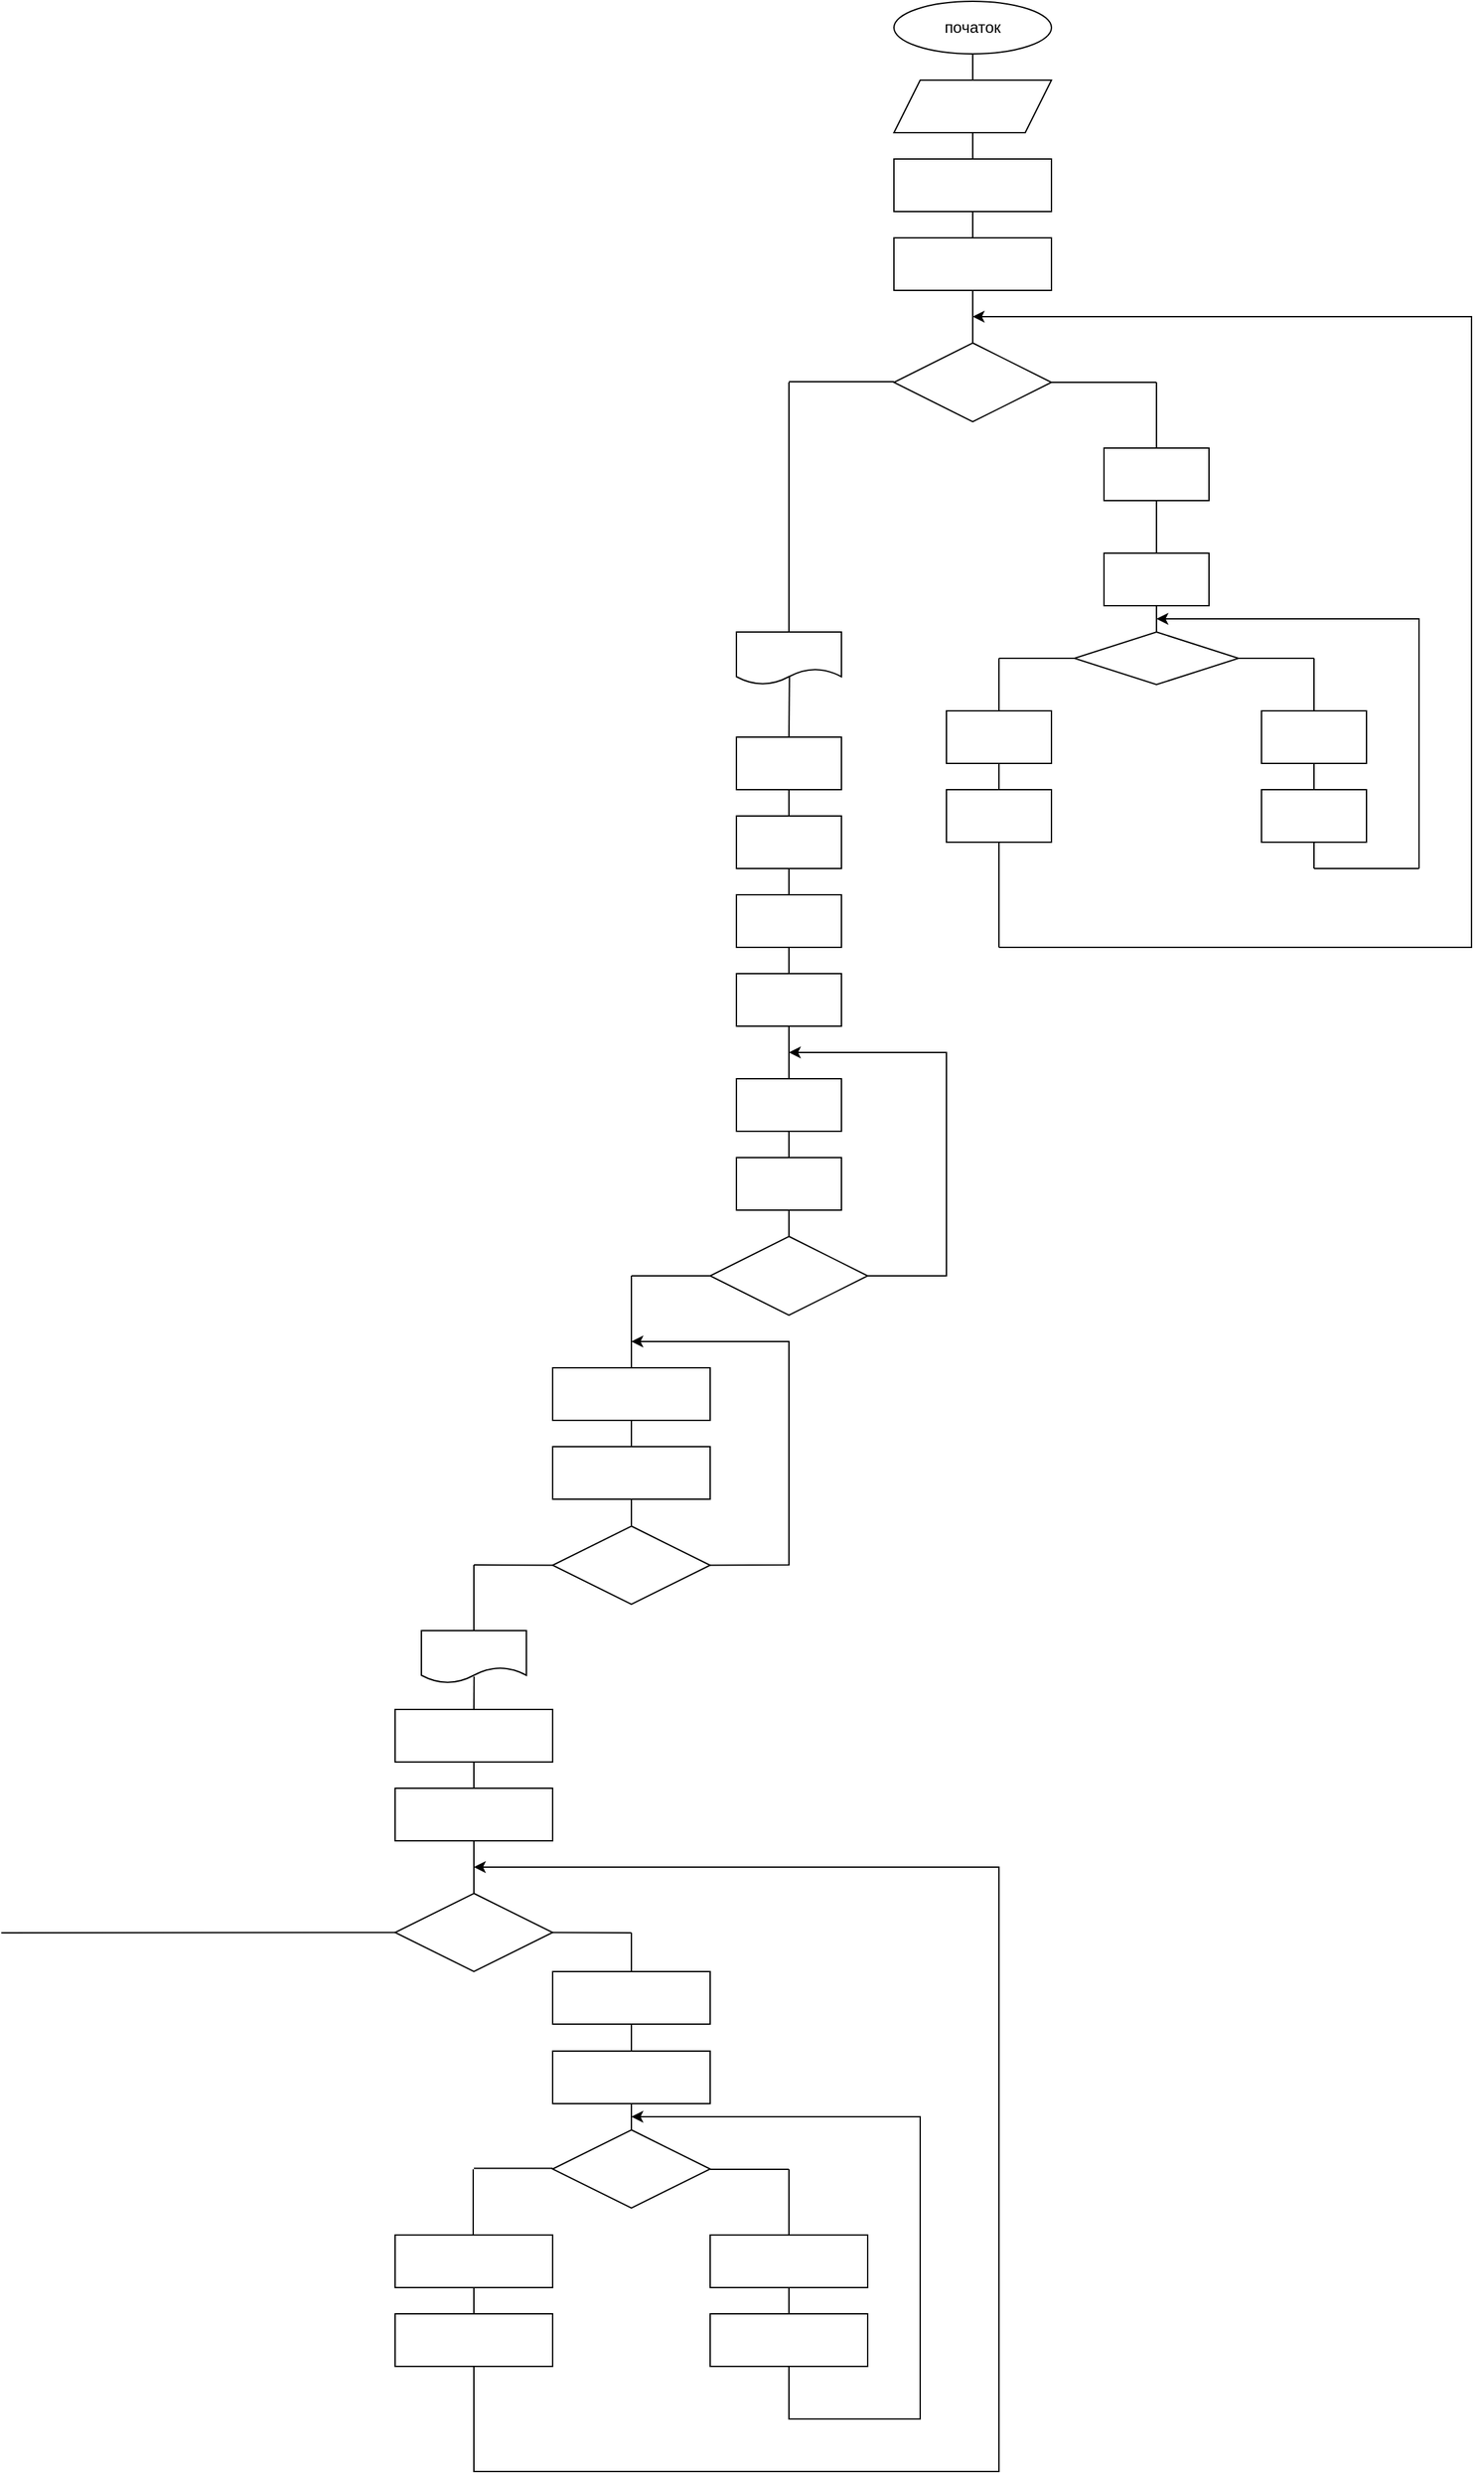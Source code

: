 <mxfile version="28.2.7">
  <diagram name="Сторінка-1" id="v0UHBk3bguWU-5nXkm_I">
    <mxGraphModel dx="1653" dy="592" grid="1" gridSize="10" guides="1" tooltips="1" connect="1" arrows="1" fold="1" page="1" pageScale="1" pageWidth="1169" pageHeight="827" math="0" shadow="0">
      <root>
        <mxCell id="0" />
        <mxCell id="1" parent="0" />
        <mxCell id="T213ykVr_eoomQG6XMBW-1" value="початок" style="ellipse;whiteSpace=wrap;html=1;" vertex="1" parent="1">
          <mxGeometry x="280" y="40" width="120" height="40" as="geometry" />
        </mxCell>
        <mxCell id="T213ykVr_eoomQG6XMBW-2" value="" style="endArrow=none;html=1;rounded=0;entryX=0.5;entryY=1;entryDx=0;entryDy=0;" edge="1" parent="1" target="T213ykVr_eoomQG6XMBW-1">
          <mxGeometry width="50" height="50" relative="1" as="geometry">
            <mxPoint x="340" y="100" as="sourcePoint" />
            <mxPoint x="350" y="270" as="targetPoint" />
          </mxGeometry>
        </mxCell>
        <mxCell id="T213ykVr_eoomQG6XMBW-3" value="" style="shape=parallelogram;perimeter=parallelogramPerimeter;whiteSpace=wrap;html=1;fixedSize=1;" vertex="1" parent="1">
          <mxGeometry x="280" y="100" width="120" height="40" as="geometry" />
        </mxCell>
        <mxCell id="T213ykVr_eoomQG6XMBW-4" value="" style="endArrow=none;html=1;rounded=0;entryX=0.5;entryY=1;entryDx=0;entryDy=0;" edge="1" parent="1" target="T213ykVr_eoomQG6XMBW-3">
          <mxGeometry width="50" height="50" relative="1" as="geometry">
            <mxPoint x="340" y="160" as="sourcePoint" />
            <mxPoint x="350" y="270" as="targetPoint" />
          </mxGeometry>
        </mxCell>
        <mxCell id="T213ykVr_eoomQG6XMBW-5" value="" style="rounded=0;whiteSpace=wrap;html=1;" vertex="1" parent="1">
          <mxGeometry x="280" y="160" width="120" height="40" as="geometry" />
        </mxCell>
        <mxCell id="T213ykVr_eoomQG6XMBW-6" value="" style="endArrow=none;html=1;rounded=0;entryX=0.5;entryY=1;entryDx=0;entryDy=0;" edge="1" parent="1" target="T213ykVr_eoomQG6XMBW-5">
          <mxGeometry width="50" height="50" relative="1" as="geometry">
            <mxPoint x="340" y="220" as="sourcePoint" />
            <mxPoint x="350" y="270" as="targetPoint" />
          </mxGeometry>
        </mxCell>
        <mxCell id="T213ykVr_eoomQG6XMBW-7" value="" style="rounded=0;whiteSpace=wrap;html=1;" vertex="1" parent="1">
          <mxGeometry x="280" y="220" width="120" height="40" as="geometry" />
        </mxCell>
        <mxCell id="T213ykVr_eoomQG6XMBW-8" value="" style="endArrow=none;html=1;rounded=0;entryX=0.5;entryY=1;entryDx=0;entryDy=0;" edge="1" parent="1" target="T213ykVr_eoomQG6XMBW-7">
          <mxGeometry width="50" height="50" relative="1" as="geometry">
            <mxPoint x="340" y="300" as="sourcePoint" />
            <mxPoint x="350" y="270" as="targetPoint" />
          </mxGeometry>
        </mxCell>
        <mxCell id="T213ykVr_eoomQG6XMBW-9" value="" style="rhombus;whiteSpace=wrap;html=1;" vertex="1" parent="1">
          <mxGeometry x="280" y="300" width="120" height="60" as="geometry" />
        </mxCell>
        <mxCell id="T213ykVr_eoomQG6XMBW-10" value="" style="endArrow=none;html=1;rounded=0;exitX=1;exitY=0.5;exitDx=0;exitDy=0;" edge="1" parent="1" source="T213ykVr_eoomQG6XMBW-9">
          <mxGeometry width="50" height="50" relative="1" as="geometry">
            <mxPoint x="420" y="320" as="sourcePoint" />
            <mxPoint x="480" y="330" as="targetPoint" />
          </mxGeometry>
        </mxCell>
        <mxCell id="T213ykVr_eoomQG6XMBW-11" value="" style="endArrow=none;html=1;rounded=0;" edge="1" parent="1">
          <mxGeometry width="50" height="50" relative="1" as="geometry">
            <mxPoint x="480" y="380" as="sourcePoint" />
            <mxPoint x="480" y="330" as="targetPoint" />
          </mxGeometry>
        </mxCell>
        <mxCell id="T213ykVr_eoomQG6XMBW-12" value="" style="rounded=0;whiteSpace=wrap;html=1;" vertex="1" parent="1">
          <mxGeometry x="440" y="380" width="80" height="40" as="geometry" />
        </mxCell>
        <mxCell id="T213ykVr_eoomQG6XMBW-13" value="" style="endArrow=none;html=1;rounded=0;entryX=0.5;entryY=1;entryDx=0;entryDy=0;" edge="1" parent="1" target="T213ykVr_eoomQG6XMBW-12">
          <mxGeometry width="50" height="50" relative="1" as="geometry">
            <mxPoint x="480" y="460" as="sourcePoint" />
            <mxPoint x="470" y="300" as="targetPoint" />
          </mxGeometry>
        </mxCell>
        <mxCell id="T213ykVr_eoomQG6XMBW-14" value="" style="rounded=0;whiteSpace=wrap;html=1;" vertex="1" parent="1">
          <mxGeometry x="440" y="460" width="80" height="40" as="geometry" />
        </mxCell>
        <mxCell id="T213ykVr_eoomQG6XMBW-15" value="" style="endArrow=none;html=1;rounded=0;entryX=0.5;entryY=1;entryDx=0;entryDy=0;" edge="1" parent="1" target="T213ykVr_eoomQG6XMBW-14">
          <mxGeometry width="50" height="50" relative="1" as="geometry">
            <mxPoint x="480" y="520" as="sourcePoint" />
            <mxPoint x="470" y="350" as="targetPoint" />
          </mxGeometry>
        </mxCell>
        <mxCell id="T213ykVr_eoomQG6XMBW-16" value="" style="rhombus;whiteSpace=wrap;html=1;" vertex="1" parent="1">
          <mxGeometry x="417.5" y="520" width="125" height="40" as="geometry" />
        </mxCell>
        <mxCell id="T213ykVr_eoomQG6XMBW-17" value="" style="endArrow=none;html=1;rounded=0;exitX=1;exitY=0.5;exitDx=0;exitDy=0;" edge="1" parent="1" source="T213ykVr_eoomQG6XMBW-16">
          <mxGeometry width="50" height="50" relative="1" as="geometry">
            <mxPoint x="420" y="400" as="sourcePoint" />
            <mxPoint x="600" y="540" as="targetPoint" />
          </mxGeometry>
        </mxCell>
        <mxCell id="T213ykVr_eoomQG6XMBW-18" value="" style="endArrow=none;html=1;rounded=0;" edge="1" parent="1">
          <mxGeometry width="50" height="50" relative="1" as="geometry">
            <mxPoint x="600" y="580" as="sourcePoint" />
            <mxPoint x="600" y="540" as="targetPoint" />
          </mxGeometry>
        </mxCell>
        <mxCell id="T213ykVr_eoomQG6XMBW-19" value="" style="rounded=0;whiteSpace=wrap;html=1;" vertex="1" parent="1">
          <mxGeometry x="560" y="580" width="80" height="40" as="geometry" />
        </mxCell>
        <mxCell id="T213ykVr_eoomQG6XMBW-20" value="" style="endArrow=none;html=1;rounded=0;exitX=0.5;exitY=1;exitDx=0;exitDy=0;" edge="1" parent="1" source="T213ykVr_eoomQG6XMBW-19">
          <mxGeometry width="50" height="50" relative="1" as="geometry">
            <mxPoint x="420" y="420" as="sourcePoint" />
            <mxPoint x="600" y="641.6" as="targetPoint" />
          </mxGeometry>
        </mxCell>
        <mxCell id="T213ykVr_eoomQG6XMBW-21" value="" style="rounded=0;whiteSpace=wrap;html=1;" vertex="1" parent="1">
          <mxGeometry x="560" y="640" width="80" height="40" as="geometry" />
        </mxCell>
        <mxCell id="T213ykVr_eoomQG6XMBW-22" value="" style="endArrow=none;html=1;rounded=0;exitX=0.5;exitY=1;exitDx=0;exitDy=0;" edge="1" parent="1" source="T213ykVr_eoomQG6XMBW-21">
          <mxGeometry width="50" height="50" relative="1" as="geometry">
            <mxPoint x="420" y="520" as="sourcePoint" />
            <mxPoint x="600" y="700" as="targetPoint" />
          </mxGeometry>
        </mxCell>
        <mxCell id="T213ykVr_eoomQG6XMBW-23" value="" style="endArrow=none;html=1;rounded=0;" edge="1" parent="1">
          <mxGeometry width="50" height="50" relative="1" as="geometry">
            <mxPoint x="600" y="700" as="sourcePoint" />
            <mxPoint x="680" y="700" as="targetPoint" />
          </mxGeometry>
        </mxCell>
        <mxCell id="T213ykVr_eoomQG6XMBW-24" value="" style="endArrow=classic;html=1;rounded=0;" edge="1" parent="1">
          <mxGeometry width="50" height="50" relative="1" as="geometry">
            <mxPoint x="680" y="700" as="sourcePoint" />
            <mxPoint x="480" y="510" as="targetPoint" />
            <Array as="points">
              <mxPoint x="680" y="510" />
            </Array>
          </mxGeometry>
        </mxCell>
        <mxCell id="T213ykVr_eoomQG6XMBW-25" value="" style="endArrow=none;html=1;rounded=0;entryX=0;entryY=0.5;entryDx=0;entryDy=0;" edge="1" parent="1" target="T213ykVr_eoomQG6XMBW-16">
          <mxGeometry width="50" height="50" relative="1" as="geometry">
            <mxPoint x="360" y="540" as="sourcePoint" />
            <mxPoint x="400" y="500" as="targetPoint" />
          </mxGeometry>
        </mxCell>
        <mxCell id="T213ykVr_eoomQG6XMBW-26" value="" style="endArrow=none;html=1;rounded=0;" edge="1" parent="1">
          <mxGeometry width="50" height="50" relative="1" as="geometry">
            <mxPoint x="360" y="540" as="sourcePoint" />
            <mxPoint x="360" y="580" as="targetPoint" />
          </mxGeometry>
        </mxCell>
        <mxCell id="T213ykVr_eoomQG6XMBW-27" value="" style="rounded=0;whiteSpace=wrap;html=1;" vertex="1" parent="1">
          <mxGeometry x="320" y="580" width="80" height="40" as="geometry" />
        </mxCell>
        <mxCell id="T213ykVr_eoomQG6XMBW-28" value="" style="endArrow=none;html=1;rounded=0;exitX=0.5;exitY=1;exitDx=0;exitDy=0;" edge="1" parent="1" source="T213ykVr_eoomQG6XMBW-27">
          <mxGeometry width="50" height="50" relative="1" as="geometry">
            <mxPoint x="380" y="550" as="sourcePoint" />
            <mxPoint x="360" y="640" as="targetPoint" />
          </mxGeometry>
        </mxCell>
        <mxCell id="T213ykVr_eoomQG6XMBW-29" value="" style="rounded=0;whiteSpace=wrap;html=1;" vertex="1" parent="1">
          <mxGeometry x="320" y="640" width="80" height="40" as="geometry" />
        </mxCell>
        <mxCell id="T213ykVr_eoomQG6XMBW-30" value="" style="endArrow=none;html=1;rounded=0;exitX=0.5;exitY=1;exitDx=0;exitDy=0;" edge="1" parent="1" source="T213ykVr_eoomQG6XMBW-29">
          <mxGeometry width="50" height="50" relative="1" as="geometry">
            <mxPoint x="380" y="590" as="sourcePoint" />
            <mxPoint x="360" y="760" as="targetPoint" />
          </mxGeometry>
        </mxCell>
        <mxCell id="T213ykVr_eoomQG6XMBW-31" value="" style="endArrow=classic;html=1;rounded=0;" edge="1" parent="1">
          <mxGeometry width="50" height="50" relative="1" as="geometry">
            <mxPoint x="360" y="760" as="sourcePoint" />
            <mxPoint x="340" y="280" as="targetPoint" />
            <Array as="points">
              <mxPoint x="720" y="760" />
              <mxPoint x="720" y="280" />
            </Array>
          </mxGeometry>
        </mxCell>
        <mxCell id="T213ykVr_eoomQG6XMBW-32" value="" style="endArrow=none;html=1;rounded=0;exitX=1;exitY=0.5;exitDx=0;exitDy=0;" edge="1" parent="1">
          <mxGeometry width="50" height="50" relative="1" as="geometry">
            <mxPoint x="200" y="329.5" as="sourcePoint" />
            <mxPoint x="280" y="329.5" as="targetPoint" />
          </mxGeometry>
        </mxCell>
        <mxCell id="T213ykVr_eoomQG6XMBW-33" value="" style="endArrow=none;html=1;rounded=0;" edge="1" parent="1">
          <mxGeometry width="50" height="50" relative="1" as="geometry">
            <mxPoint x="200" y="520" as="sourcePoint" />
            <mxPoint x="200" y="330" as="targetPoint" />
          </mxGeometry>
        </mxCell>
        <mxCell id="T213ykVr_eoomQG6XMBW-34" value="" style="shape=document;whiteSpace=wrap;html=1;boundedLbl=1;" vertex="1" parent="1">
          <mxGeometry x="160" y="520" width="80" height="40" as="geometry" />
        </mxCell>
        <mxCell id="T213ykVr_eoomQG6XMBW-35" value="" style="endArrow=none;html=1;rounded=0;entryX=0.505;entryY=0.848;entryDx=0;entryDy=0;entryPerimeter=0;" edge="1" parent="1" target="T213ykVr_eoomQG6XMBW-34">
          <mxGeometry width="50" height="50" relative="1" as="geometry">
            <mxPoint x="200" y="600" as="sourcePoint" />
            <mxPoint x="320" y="540" as="targetPoint" />
          </mxGeometry>
        </mxCell>
        <mxCell id="T213ykVr_eoomQG6XMBW-36" value="" style="rounded=0;whiteSpace=wrap;html=1;" vertex="1" parent="1">
          <mxGeometry x="160" y="600" width="80" height="40" as="geometry" />
        </mxCell>
        <mxCell id="T213ykVr_eoomQG6XMBW-37" value="" style="endArrow=none;html=1;rounded=0;exitX=0.5;exitY=1;exitDx=0;exitDy=0;" edge="1" parent="1" source="T213ykVr_eoomQG6XMBW-36">
          <mxGeometry width="50" height="50" relative="1" as="geometry">
            <mxPoint x="240" y="590" as="sourcePoint" />
            <mxPoint x="200" y="660" as="targetPoint" />
          </mxGeometry>
        </mxCell>
        <mxCell id="T213ykVr_eoomQG6XMBW-38" value="" style="rounded=0;whiteSpace=wrap;html=1;" vertex="1" parent="1">
          <mxGeometry x="160" y="660" width="80" height="40" as="geometry" />
        </mxCell>
        <mxCell id="T213ykVr_eoomQG6XMBW-39" value="" style="endArrow=none;html=1;rounded=0;exitX=0.5;exitY=1;exitDx=0;exitDy=0;" edge="1" parent="1" source="T213ykVr_eoomQG6XMBW-38">
          <mxGeometry width="50" height="50" relative="1" as="geometry">
            <mxPoint x="240" y="590" as="sourcePoint" />
            <mxPoint x="200" y="720" as="targetPoint" />
          </mxGeometry>
        </mxCell>
        <mxCell id="T213ykVr_eoomQG6XMBW-40" value="" style="rounded=0;whiteSpace=wrap;html=1;" vertex="1" parent="1">
          <mxGeometry x="160" y="720" width="80" height="40" as="geometry" />
        </mxCell>
        <mxCell id="T213ykVr_eoomQG6XMBW-41" value="" style="endArrow=none;html=1;rounded=0;exitX=0.5;exitY=1;exitDx=0;exitDy=0;" edge="1" parent="1" source="T213ykVr_eoomQG6XMBW-40">
          <mxGeometry width="50" height="50" relative="1" as="geometry">
            <mxPoint x="240" y="620" as="sourcePoint" />
            <mxPoint x="200" y="780" as="targetPoint" />
          </mxGeometry>
        </mxCell>
        <mxCell id="T213ykVr_eoomQG6XMBW-42" value="" style="rounded=0;whiteSpace=wrap;html=1;" vertex="1" parent="1">
          <mxGeometry x="160" y="780" width="80" height="40" as="geometry" />
        </mxCell>
        <mxCell id="T213ykVr_eoomQG6XMBW-43" value="" style="endArrow=none;html=1;rounded=0;exitX=0.5;exitY=1;exitDx=0;exitDy=0;" edge="1" parent="1" source="T213ykVr_eoomQG6XMBW-42">
          <mxGeometry width="50" height="50" relative="1" as="geometry">
            <mxPoint x="240" y="740" as="sourcePoint" />
            <mxPoint x="200" y="860" as="targetPoint" />
          </mxGeometry>
        </mxCell>
        <mxCell id="T213ykVr_eoomQG6XMBW-44" value="" style="rounded=0;whiteSpace=wrap;html=1;" vertex="1" parent="1">
          <mxGeometry x="160" y="860" width="80" height="40" as="geometry" />
        </mxCell>
        <mxCell id="T213ykVr_eoomQG6XMBW-45" value="" style="endArrow=none;html=1;rounded=0;exitX=0.5;exitY=1;exitDx=0;exitDy=0;" edge="1" parent="1" source="T213ykVr_eoomQG6XMBW-44">
          <mxGeometry width="50" height="50" relative="1" as="geometry">
            <mxPoint x="240" y="810" as="sourcePoint" />
            <mxPoint x="200" y="920" as="targetPoint" />
          </mxGeometry>
        </mxCell>
        <mxCell id="T213ykVr_eoomQG6XMBW-46" value="" style="rounded=0;whiteSpace=wrap;html=1;" vertex="1" parent="1">
          <mxGeometry x="160" y="920" width="80" height="40" as="geometry" />
        </mxCell>
        <mxCell id="T213ykVr_eoomQG6XMBW-47" value="" style="rhombus;whiteSpace=wrap;html=1;" vertex="1" parent="1">
          <mxGeometry x="140" y="980" width="120" height="60" as="geometry" />
        </mxCell>
        <mxCell id="T213ykVr_eoomQG6XMBW-48" value="" style="endArrow=none;html=1;rounded=0;exitX=0.5;exitY=1;exitDx=0;exitDy=0;entryX=0.5;entryY=0;entryDx=0;entryDy=0;" edge="1" parent="1" source="T213ykVr_eoomQG6XMBW-46" target="T213ykVr_eoomQG6XMBW-47">
          <mxGeometry width="50" height="50" relative="1" as="geometry">
            <mxPoint x="240" y="880" as="sourcePoint" />
            <mxPoint x="290" y="830" as="targetPoint" />
          </mxGeometry>
        </mxCell>
        <mxCell id="T213ykVr_eoomQG6XMBW-49" value="" style="endArrow=classic;html=1;rounded=0;exitX=1;exitY=0.5;exitDx=0;exitDy=0;" edge="1" parent="1" source="T213ykVr_eoomQG6XMBW-47">
          <mxGeometry width="50" height="50" relative="1" as="geometry">
            <mxPoint x="240" y="880" as="sourcePoint" />
            <mxPoint x="200" y="840" as="targetPoint" />
            <Array as="points">
              <mxPoint x="320" y="1010" />
              <mxPoint x="320" y="840" />
            </Array>
          </mxGeometry>
        </mxCell>
        <mxCell id="T213ykVr_eoomQG6XMBW-50" value="" style="endArrow=none;html=1;rounded=0;exitX=0;exitY=0.5;exitDx=0;exitDy=0;" edge="1" parent="1" source="T213ykVr_eoomQG6XMBW-47">
          <mxGeometry width="50" height="50" relative="1" as="geometry">
            <mxPoint x="240" y="880" as="sourcePoint" />
            <mxPoint x="80" y="1010" as="targetPoint" />
          </mxGeometry>
        </mxCell>
        <mxCell id="T213ykVr_eoomQG6XMBW-51" value="" style="endArrow=none;html=1;rounded=0;" edge="1" parent="1">
          <mxGeometry width="50" height="50" relative="1" as="geometry">
            <mxPoint x="80" y="1010" as="sourcePoint" />
            <mxPoint x="80" y="1080" as="targetPoint" />
          </mxGeometry>
        </mxCell>
        <mxCell id="T213ykVr_eoomQG6XMBW-52" value="" style="rounded=0;whiteSpace=wrap;html=1;" vertex="1" parent="1">
          <mxGeometry x="20" y="1080" width="120" height="40" as="geometry" />
        </mxCell>
        <mxCell id="T213ykVr_eoomQG6XMBW-53" value="" style="endArrow=none;html=1;rounded=0;exitX=0.5;exitY=1;exitDx=0;exitDy=0;" edge="1" parent="1" source="T213ykVr_eoomQG6XMBW-52">
          <mxGeometry width="50" height="50" relative="1" as="geometry">
            <mxPoint x="160" y="1100" as="sourcePoint" />
            <mxPoint x="80" y="1140" as="targetPoint" />
          </mxGeometry>
        </mxCell>
        <mxCell id="T213ykVr_eoomQG6XMBW-54" value="" style="rounded=0;whiteSpace=wrap;html=1;" vertex="1" parent="1">
          <mxGeometry x="20" y="1140" width="120" height="40" as="geometry" />
        </mxCell>
        <mxCell id="T213ykVr_eoomQG6XMBW-55" value="" style="endArrow=none;html=1;rounded=0;exitX=0.5;exitY=1;exitDx=0;exitDy=0;" edge="1" parent="1" source="T213ykVr_eoomQG6XMBW-54">
          <mxGeometry width="50" height="50" relative="1" as="geometry">
            <mxPoint x="160" y="1100" as="sourcePoint" />
            <mxPoint x="80" y="1200" as="targetPoint" />
          </mxGeometry>
        </mxCell>
        <mxCell id="T213ykVr_eoomQG6XMBW-56" value="" style="rhombus;whiteSpace=wrap;html=1;" vertex="1" parent="1">
          <mxGeometry x="20" y="1200.5" width="120" height="59.5" as="geometry" />
        </mxCell>
        <mxCell id="T213ykVr_eoomQG6XMBW-57" value="" style="endArrow=classic;html=1;rounded=0;exitX=1;exitY=0.5;exitDx=0;exitDy=0;" edge="1" parent="1" source="T213ykVr_eoomQG6XMBW-56">
          <mxGeometry width="50" height="50" relative="1" as="geometry">
            <mxPoint x="160" y="1170" as="sourcePoint" />
            <mxPoint x="80" y="1060" as="targetPoint" />
            <Array as="points">
              <mxPoint x="200" y="1230" />
              <mxPoint x="200" y="1060" />
            </Array>
          </mxGeometry>
        </mxCell>
        <mxCell id="T213ykVr_eoomQG6XMBW-60" value="" style="endArrow=none;html=1;rounded=0;exitX=0;exitY=0.5;exitDx=0;exitDy=0;" edge="1" parent="1" source="T213ykVr_eoomQG6XMBW-56">
          <mxGeometry width="50" height="50" relative="1" as="geometry">
            <mxPoint x="40" y="1240" as="sourcePoint" />
            <mxPoint x="-40" y="1230" as="targetPoint" />
          </mxGeometry>
        </mxCell>
        <mxCell id="T213ykVr_eoomQG6XMBW-61" value="" style="endArrow=none;html=1;rounded=0;" edge="1" parent="1">
          <mxGeometry width="50" height="50" relative="1" as="geometry">
            <mxPoint x="-40" y="1280" as="sourcePoint" />
            <mxPoint x="-40" y="1230" as="targetPoint" />
          </mxGeometry>
        </mxCell>
        <mxCell id="T213ykVr_eoomQG6XMBW-62" value="" style="shape=document;whiteSpace=wrap;html=1;boundedLbl=1;" vertex="1" parent="1">
          <mxGeometry x="-80" y="1280" width="80" height="40" as="geometry" />
        </mxCell>
        <mxCell id="T213ykVr_eoomQG6XMBW-63" value="" style="endArrow=none;html=1;rounded=0;entryX=0.502;entryY=0.875;entryDx=0;entryDy=0;entryPerimeter=0;" edge="1" parent="1" target="T213ykVr_eoomQG6XMBW-62">
          <mxGeometry width="50" height="50" relative="1" as="geometry">
            <mxPoint x="-40" y="1340" as="sourcePoint" />
            <mxPoint x="-40.17" y="1320" as="targetPoint" />
            <Array as="points">
              <mxPoint x="-40" y="1340" />
            </Array>
          </mxGeometry>
        </mxCell>
        <mxCell id="T213ykVr_eoomQG6XMBW-64" value="" style="rounded=0;whiteSpace=wrap;html=1;" vertex="1" parent="1">
          <mxGeometry x="-100" y="1340" width="120" height="40" as="geometry" />
        </mxCell>
        <mxCell id="T213ykVr_eoomQG6XMBW-65" value="" style="endArrow=none;html=1;rounded=0;exitX=0.5;exitY=1;exitDx=0;exitDy=0;" edge="1" parent="1" source="T213ykVr_eoomQG6XMBW-64">
          <mxGeometry width="50" height="50" relative="1" as="geometry">
            <mxPoint x="10" y="1290" as="sourcePoint" />
            <mxPoint x="-40" y="1400" as="targetPoint" />
          </mxGeometry>
        </mxCell>
        <mxCell id="T213ykVr_eoomQG6XMBW-66" value="" style="rounded=0;whiteSpace=wrap;html=1;" vertex="1" parent="1">
          <mxGeometry x="-100" y="1400" width="120" height="40" as="geometry" />
        </mxCell>
        <mxCell id="T213ykVr_eoomQG6XMBW-67" value="" style="endArrow=none;html=1;rounded=0;exitX=0.5;exitY=1;exitDx=0;exitDy=0;" edge="1" parent="1" source="T213ykVr_eoomQG6XMBW-66">
          <mxGeometry width="50" height="50" relative="1" as="geometry">
            <mxPoint x="10" y="1310" as="sourcePoint" />
            <mxPoint x="-40" y="1480" as="targetPoint" />
          </mxGeometry>
        </mxCell>
        <mxCell id="T213ykVr_eoomQG6XMBW-68" value="" style="rhombus;whiteSpace=wrap;html=1;" vertex="1" parent="1">
          <mxGeometry x="-100" y="1480" width="120" height="59.5" as="geometry" />
        </mxCell>
        <mxCell id="T213ykVr_eoomQG6XMBW-69" value="" style="endArrow=none;html=1;rounded=0;exitX=1;exitY=0.5;exitDx=0;exitDy=0;" edge="1" parent="1" source="T213ykVr_eoomQG6XMBW-68">
          <mxGeometry width="50" height="50" relative="1" as="geometry">
            <mxPoint x="10" y="1440" as="sourcePoint" />
            <mxPoint x="80" y="1510" as="targetPoint" />
          </mxGeometry>
        </mxCell>
        <mxCell id="T213ykVr_eoomQG6XMBW-70" value="" style="endArrow=none;html=1;rounded=0;" edge="1" parent="1">
          <mxGeometry width="50" height="50" relative="1" as="geometry">
            <mxPoint x="80" y="1510" as="sourcePoint" />
            <mxPoint x="80" y="1540" as="targetPoint" />
          </mxGeometry>
        </mxCell>
        <mxCell id="T213ykVr_eoomQG6XMBW-72" value="" style="rounded=0;whiteSpace=wrap;html=1;" vertex="1" parent="1">
          <mxGeometry x="20" y="1539.5" width="120" height="40" as="geometry" />
        </mxCell>
        <mxCell id="T213ykVr_eoomQG6XMBW-73" value="" style="endArrow=none;html=1;rounded=0;exitX=0.5;exitY=1;exitDx=0;exitDy=0;" edge="1" parent="1" source="T213ykVr_eoomQG6XMBW-72">
          <mxGeometry width="50" height="50" relative="1" as="geometry">
            <mxPoint x="10" y="1480" as="sourcePoint" />
            <mxPoint x="80" y="1600" as="targetPoint" />
          </mxGeometry>
        </mxCell>
        <mxCell id="T213ykVr_eoomQG6XMBW-74" value="" style="rounded=0;whiteSpace=wrap;html=1;" vertex="1" parent="1">
          <mxGeometry x="20" y="1600" width="120" height="40" as="geometry" />
        </mxCell>
        <mxCell id="T213ykVr_eoomQG6XMBW-75" value="" style="endArrow=none;html=1;rounded=0;exitX=0.5;exitY=1;exitDx=0;exitDy=0;" edge="1" parent="1" source="T213ykVr_eoomQG6XMBW-74">
          <mxGeometry width="50" height="50" relative="1" as="geometry">
            <mxPoint x="10" y="1580" as="sourcePoint" />
            <mxPoint x="80" y="1660" as="targetPoint" />
          </mxGeometry>
        </mxCell>
        <mxCell id="T213ykVr_eoomQG6XMBW-78" value="" style="endArrow=none;html=1;rounded=0;entryX=0;entryY=0.5;entryDx=0;entryDy=0;" edge="1" parent="1" target="T213ykVr_eoomQG6XMBW-68">
          <mxGeometry width="50" height="50" relative="1" as="geometry">
            <mxPoint x="-400" y="1510" as="sourcePoint" />
            <mxPoint x="-80" y="1490" as="targetPoint" />
          </mxGeometry>
        </mxCell>
        <mxCell id="T213ykVr_eoomQG6XMBW-85" value="" style="rhombus;whiteSpace=wrap;html=1;" vertex="1" parent="1">
          <mxGeometry x="20" y="1660" width="120" height="59.5" as="geometry" />
        </mxCell>
        <mxCell id="T213ykVr_eoomQG6XMBW-86" value="" style="endArrow=none;html=1;rounded=0;" edge="1" parent="1">
          <mxGeometry width="50" height="50" relative="1" as="geometry">
            <mxPoint x="140" y="1690" as="sourcePoint" />
            <mxPoint x="200" y="1690" as="targetPoint" />
          </mxGeometry>
        </mxCell>
        <mxCell id="T213ykVr_eoomQG6XMBW-87" value="" style="endArrow=none;html=1;rounded=0;" edge="1" parent="1">
          <mxGeometry width="50" height="50" relative="1" as="geometry">
            <mxPoint x="200" y="1740" as="sourcePoint" />
            <mxPoint x="200" y="1690" as="targetPoint" />
          </mxGeometry>
        </mxCell>
        <mxCell id="T213ykVr_eoomQG6XMBW-88" value="" style="rounded=0;whiteSpace=wrap;html=1;" vertex="1" parent="1">
          <mxGeometry x="140" y="1740" width="120" height="40" as="geometry" />
        </mxCell>
        <mxCell id="T213ykVr_eoomQG6XMBW-89" value="" style="endArrow=none;html=1;rounded=0;" edge="1" parent="1">
          <mxGeometry width="50" height="50" relative="1" as="geometry">
            <mxPoint x="200" y="1800" as="sourcePoint" />
            <mxPoint x="200" y="1780" as="targetPoint" />
          </mxGeometry>
        </mxCell>
        <mxCell id="T213ykVr_eoomQG6XMBW-90" value="" style="rounded=0;whiteSpace=wrap;html=1;" vertex="1" parent="1">
          <mxGeometry x="140" y="1800" width="120" height="40" as="geometry" />
        </mxCell>
        <mxCell id="T213ykVr_eoomQG6XMBW-91" value="" style="endArrow=classic;html=1;rounded=0;exitX=0.5;exitY=1;exitDx=0;exitDy=0;" edge="1" parent="1" source="T213ykVr_eoomQG6XMBW-90">
          <mxGeometry width="50" height="50" relative="1" as="geometry">
            <mxPoint x="90" y="1820" as="sourcePoint" />
            <mxPoint x="80" y="1650" as="targetPoint" />
            <Array as="points">
              <mxPoint x="200" y="1880" />
              <mxPoint x="300" y="1880" />
              <mxPoint x="300" y="1650" />
            </Array>
          </mxGeometry>
        </mxCell>
        <mxCell id="T213ykVr_eoomQG6XMBW-92" value="" style="endArrow=none;html=1;rounded=0;" edge="1" parent="1">
          <mxGeometry width="50" height="50" relative="1" as="geometry">
            <mxPoint x="-40" y="1689.22" as="sourcePoint" />
            <mxPoint x="20" y="1689.22" as="targetPoint" />
          </mxGeometry>
        </mxCell>
        <mxCell id="T213ykVr_eoomQG6XMBW-93" value="" style="endArrow=none;html=1;rounded=0;" edge="1" parent="1">
          <mxGeometry width="50" height="50" relative="1" as="geometry">
            <mxPoint x="-40.53" y="1740" as="sourcePoint" />
            <mxPoint x="-40.53" y="1690" as="targetPoint" />
          </mxGeometry>
        </mxCell>
        <mxCell id="T213ykVr_eoomQG6XMBW-94" value="" style="rounded=0;whiteSpace=wrap;html=1;" vertex="1" parent="1">
          <mxGeometry x="-100" y="1740" width="120" height="40" as="geometry" />
        </mxCell>
        <mxCell id="T213ykVr_eoomQG6XMBW-95" value="" style="endArrow=none;html=1;rounded=0;exitX=0.5;exitY=1;exitDx=0;exitDy=0;" edge="1" parent="1" source="T213ykVr_eoomQG6XMBW-94">
          <mxGeometry width="50" height="50" relative="1" as="geometry">
            <mxPoint x="60" y="1820" as="sourcePoint" />
            <mxPoint x="-40" y="1800" as="targetPoint" />
          </mxGeometry>
        </mxCell>
        <mxCell id="T213ykVr_eoomQG6XMBW-96" value="" style="rounded=0;whiteSpace=wrap;html=1;" vertex="1" parent="1">
          <mxGeometry x="-100" y="1800" width="120" height="40" as="geometry" />
        </mxCell>
        <mxCell id="T213ykVr_eoomQG6XMBW-97" value="" style="endArrow=classic;html=1;rounded=0;exitX=0.5;exitY=1;exitDx=0;exitDy=0;" edge="1" parent="1" source="T213ykVr_eoomQG6XMBW-96">
          <mxGeometry width="50" height="50" relative="1" as="geometry">
            <mxPoint x="60" y="1870" as="sourcePoint" />
            <mxPoint x="-40" y="1460" as="targetPoint" />
            <Array as="points">
              <mxPoint x="-40" y="1920" />
              <mxPoint x="360" y="1920" />
              <mxPoint x="360" y="1460" />
            </Array>
          </mxGeometry>
        </mxCell>
      </root>
    </mxGraphModel>
  </diagram>
</mxfile>
